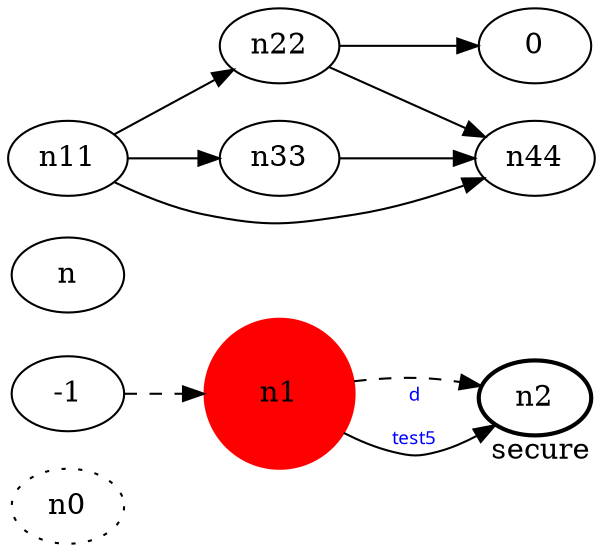 digraph test5 {
	rankdir=LR;
	fontcolor=blue; /* c0; c1; c0 -- c1 */
	n0 [style=dotted, fillcolor="#123456"]; // c2; c3; c2 -- c3
	n1 [height=1, width=1, color=red, style=filled];
	n2 [style=bold, xlabel="secure"];
	n-1 -> n1 -> n2[style=dashed];
	n1 -> n2 [fontname="comic sans", label="d\n󠁖\l\G", fontcolor=blue, fontsize=9];
	n11 -> n22;
	n11 -> n33;
	n11 -> n44;
	n22 ->0n33;
	n22 -> n44;
	n33 -> n44;
}
